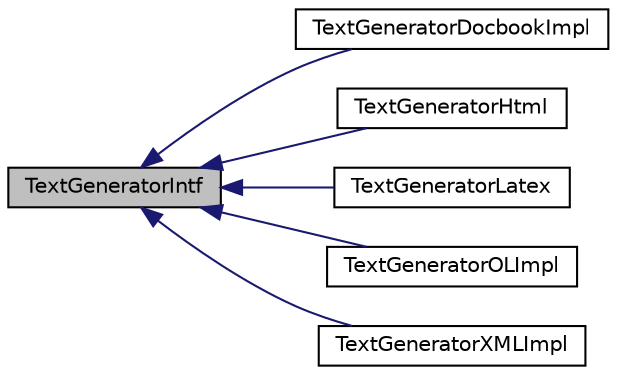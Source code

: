 digraph "TextGeneratorIntf"
{
 // INTERACTIVE_SVG=YES
  edge [fontname="Helvetica",fontsize="10",labelfontname="Helvetica",labelfontsize="10"];
  node [fontname="Helvetica",fontsize="10",shape=record];
  rankdir="LR";
  Node0 [label="TextGeneratorIntf",height=0.2,width=0.4,color="black", fillcolor="grey75", style="filled", fontcolor="black"];
  Node0 -> Node1 [dir="back",color="midnightblue",fontsize="10",style="solid",fontname="Helvetica"];
  Node1 [label="TextGeneratorDocbookImpl",height=0.2,width=0.4,color="black", fillcolor="white", style="filled",URL="$dd/daa/class_text_generator_docbook_impl.html"];
  Node0 -> Node2 [dir="back",color="midnightblue",fontsize="10",style="solid",fontname="Helvetica"];
  Node2 [label="TextGeneratorHtml",height=0.2,width=0.4,color="black", fillcolor="white", style="filled",URL="$d7/d8a/class_text_generator_html.html"];
  Node0 -> Node3 [dir="back",color="midnightblue",fontsize="10",style="solid",fontname="Helvetica"];
  Node3 [label="TextGeneratorLatex",height=0.2,width=0.4,color="black", fillcolor="white", style="filled",URL="$d7/d67/class_text_generator_latex.html"];
  Node0 -> Node4 [dir="back",color="midnightblue",fontsize="10",style="solid",fontname="Helvetica"];
  Node4 [label="TextGeneratorOLImpl",height=0.2,width=0.4,color="black", fillcolor="white", style="filled",URL="$db/d2b/class_text_generator_o_l_impl.html",tooltip="Implements TextGeneratorIntf for an OutputDocInterface stream. "];
  Node0 -> Node5 [dir="back",color="midnightblue",fontsize="10",style="solid",fontname="Helvetica"];
  Node5 [label="TextGeneratorXMLImpl",height=0.2,width=0.4,color="black", fillcolor="white", style="filled",URL="$db/d9f/class_text_generator_x_m_l_impl.html",tooltip="Implements TextGeneratorIntf for an XML stream. "];
}
